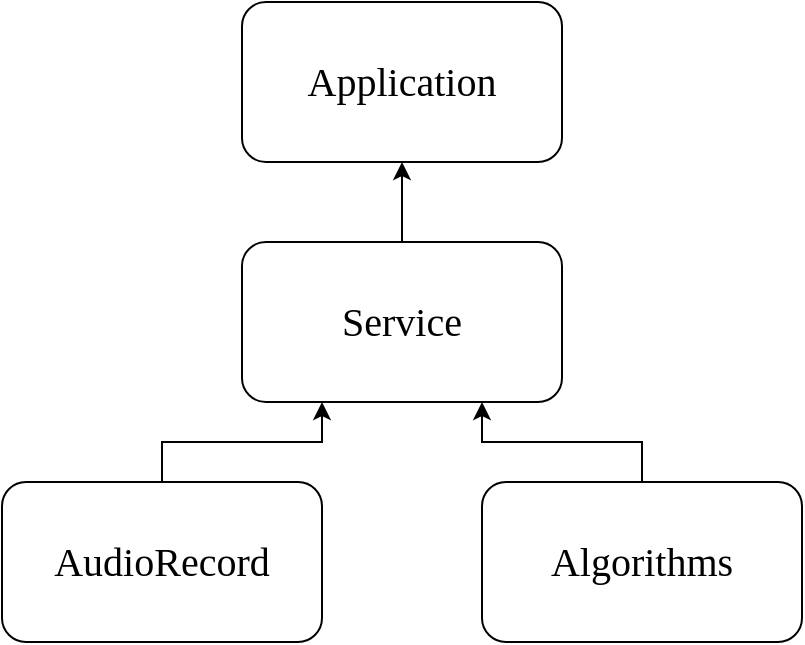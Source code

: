 <mxfile version="21.1.2" type="github">
  <diagram name="Страница 1" id="-c80VkbOCcPBntKyp7d_">
    <mxGraphModel dx="954" dy="1817" grid="1" gridSize="10" guides="1" tooltips="1" connect="1" arrows="1" fold="1" page="1" pageScale="1" pageWidth="827" pageHeight="1169" math="0" shadow="0">
      <root>
        <mxCell id="0" />
        <mxCell id="1" parent="0" />
        <mxCell id="Vd-8GJ6DoboqLMmhZI5Q-6" style="edgeStyle=orthogonalEdgeStyle;rounded=0;hachureGap=4;orthogonalLoop=1;jettySize=auto;html=1;entryX=0.5;entryY=1;entryDx=0;entryDy=0;fontFamily=Architects Daughter;fontSource=https%3A%2F%2Ffonts.googleapis.com%2Fcss%3Ffamily%3DArchitects%2BDaughter;fontSize=16;" edge="1" parent="1" source="Vd-8GJ6DoboqLMmhZI5Q-1" target="Vd-8GJ6DoboqLMmhZI5Q-3">
          <mxGeometry relative="1" as="geometry" />
        </mxCell>
        <mxCell id="Vd-8GJ6DoboqLMmhZI5Q-1" value="&lt;font face=&quot;Times New Roman&quot;&gt;Service&lt;/font&gt;" style="rounded=1;whiteSpace=wrap;html=1;hachureGap=4;fontFamily=Architects Daughter;fontSource=https%3A%2F%2Ffonts.googleapis.com%2Fcss%3Ffamily%3DArchitects%2BDaughter;fontSize=20;shadow=0;glass=0;" vertex="1" parent="1">
          <mxGeometry x="160" y="-160" width="160" height="80" as="geometry" />
        </mxCell>
        <mxCell id="Vd-8GJ6DoboqLMmhZI5Q-7" style="edgeStyle=orthogonalEdgeStyle;rounded=0;hachureGap=4;orthogonalLoop=1;jettySize=auto;html=1;entryX=0.25;entryY=1;entryDx=0;entryDy=0;fontFamily=Architects Daughter;fontSource=https%3A%2F%2Ffonts.googleapis.com%2Fcss%3Ffamily%3DArchitects%2BDaughter;fontSize=16;" edge="1" parent="1" source="Vd-8GJ6DoboqLMmhZI5Q-2" target="Vd-8GJ6DoboqLMmhZI5Q-1">
          <mxGeometry relative="1" as="geometry" />
        </mxCell>
        <mxCell id="Vd-8GJ6DoboqLMmhZI5Q-2" value="&lt;font face=&quot;Times New Roman&quot;&gt;AudioRecord&lt;/font&gt;" style="rounded=1;whiteSpace=wrap;html=1;hachureGap=4;fontFamily=Architects Daughter;fontSource=https%3A%2F%2Ffonts.googleapis.com%2Fcss%3Ffamily%3DArchitects%2BDaughter;fontSize=20;shadow=0;glass=0;" vertex="1" parent="1">
          <mxGeometry x="40" y="-40" width="160" height="80" as="geometry" />
        </mxCell>
        <mxCell id="Vd-8GJ6DoboqLMmhZI5Q-3" value="&lt;font face=&quot;Times New Roman&quot;&gt;Application&lt;/font&gt;" style="rounded=1;whiteSpace=wrap;html=1;hachureGap=4;fontFamily=Architects Daughter;fontSource=https%3A%2F%2Ffonts.googleapis.com%2Fcss%3Ffamily%3DArchitects%2BDaughter;fontSize=20;shadow=0;glass=0;" vertex="1" parent="1">
          <mxGeometry x="160" y="-280" width="160" height="80" as="geometry" />
        </mxCell>
        <mxCell id="Vd-8GJ6DoboqLMmhZI5Q-8" style="edgeStyle=orthogonalEdgeStyle;rounded=0;hachureGap=4;orthogonalLoop=1;jettySize=auto;html=1;entryX=0.75;entryY=1;entryDx=0;entryDy=0;fontFamily=Architects Daughter;fontSource=https%3A%2F%2Ffonts.googleapis.com%2Fcss%3Ffamily%3DArchitects%2BDaughter;fontSize=16;" edge="1" parent="1" source="Vd-8GJ6DoboqLMmhZI5Q-4" target="Vd-8GJ6DoboqLMmhZI5Q-1">
          <mxGeometry relative="1" as="geometry" />
        </mxCell>
        <mxCell id="Vd-8GJ6DoboqLMmhZI5Q-4" value="&lt;font face=&quot;Times New Roman&quot;&gt;Algorithms&lt;/font&gt;" style="rounded=1;whiteSpace=wrap;html=1;hachureGap=4;fontFamily=Architects Daughter;fontSource=https%3A%2F%2Ffonts.googleapis.com%2Fcss%3Ffamily%3DArchitects%2BDaughter;fontSize=20;shadow=0;glass=0;" vertex="1" parent="1">
          <mxGeometry x="280" y="-40" width="160" height="80" as="geometry" />
        </mxCell>
      </root>
    </mxGraphModel>
  </diagram>
</mxfile>
